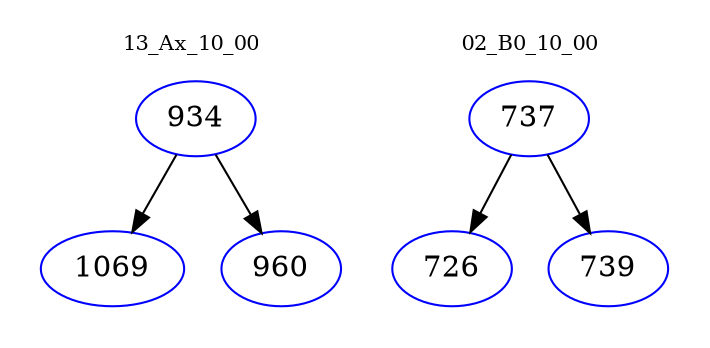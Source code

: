 digraph{
subgraph cluster_0 {
color = white
label = "13_Ax_10_00";
fontsize=10;
T0_934 [label="934", color="blue"]
T0_934 -> T0_1069 [color="black"]
T0_1069 [label="1069", color="blue"]
T0_934 -> T0_960 [color="black"]
T0_960 [label="960", color="blue"]
}
subgraph cluster_1 {
color = white
label = "02_B0_10_00";
fontsize=10;
T1_737 [label="737", color="blue"]
T1_737 -> T1_726 [color="black"]
T1_726 [label="726", color="blue"]
T1_737 -> T1_739 [color="black"]
T1_739 [label="739", color="blue"]
}
}
